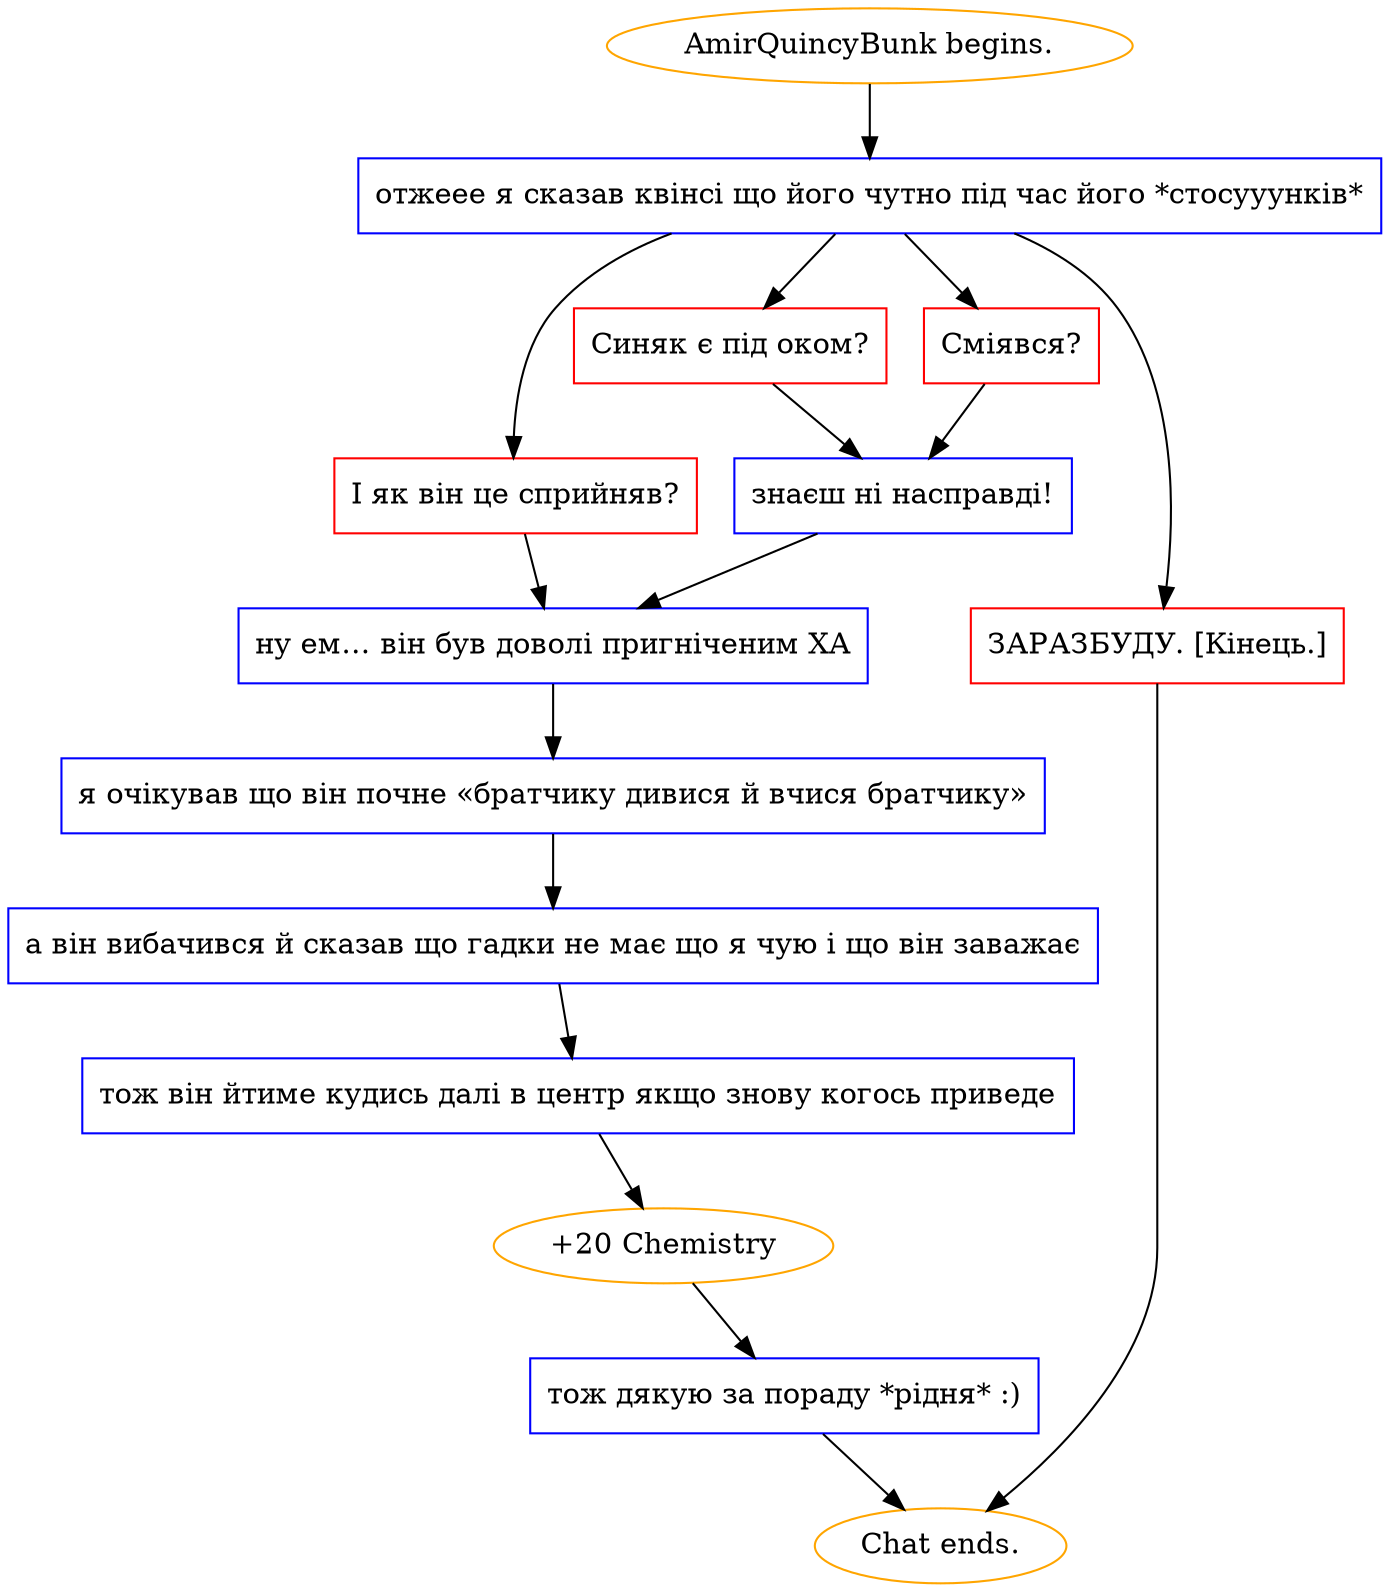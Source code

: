 digraph {
	"AmirQuincyBunk begins." [color=orange];
		"AmirQuincyBunk begins." -> j201771069;
	j201771069 [label="отжеее я сказав квінсі що його чутно під час його *стосууунків*",shape=box,color=blue];
		j201771069 -> j4145790690;
		j201771069 -> j2775638782;
		j201771069 -> j1337340635;
		j201771069 -> j2045594363;
	j4145790690 [label="І як він це сприйняв?",shape=box,color=red];
		j4145790690 -> j2025720204;
	j2775638782 [label="Синяк є під оком?",shape=box,color=red];
		j2775638782 -> j357702505;
	j1337340635 [label="Сміявся?",shape=box,color=red];
		j1337340635 -> j357702505;
	j2045594363 [label="ЗАРАЗБУДУ. [Кінець.]",shape=box,color=red];
		j2045594363 -> "Chat ends.";
	j2025720204 [label="ну ем… він був доволі пригніченим ХА",shape=box,color=blue];
		j2025720204 -> j2810302776;
	j357702505 [label="знаєш ні насправді!",shape=box,color=blue];
		j357702505 -> j2025720204;
	"Chat ends." [color=orange];
	j2810302776 [label="я очікував що він почне «братчику дивися й вчися братчику»",shape=box,color=blue];
		j2810302776 -> j348927355;
	j348927355 [label="а він вибачився й сказав що гадки не має що я чую і що він заважає",shape=box,color=blue];
		j348927355 -> j24294017;
	j24294017 [label="тож він йтиме кудись далі в центр якщо знову когось приведе",shape=box,color=blue];
		j24294017 -> j2299582451;
	j2299582451 [label="+20 Chemistry",color=orange];
		j2299582451 -> j4064887089;
	j4064887089 [label="тож дякую за пораду *рідня* :)",shape=box,color=blue];
		j4064887089 -> "Chat ends.";
}